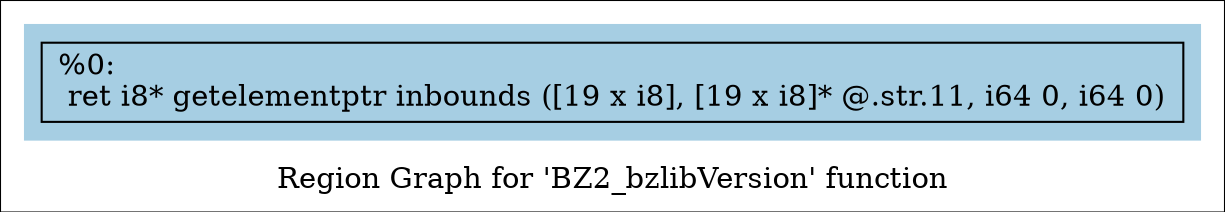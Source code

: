 digraph "Region Graph for 'BZ2_bzlibVersion' function" {
	label="Region Graph for 'BZ2_bzlibVersion' function";

	Node0x2b88c00 [shape=record,label="{%0:\l  ret i8* getelementptr inbounds ([19 x i8], [19 x i8]* @.str.11, i64 0, i64 0)\l}"];
	colorscheme = "paired12"
        subgraph cluster_0x2b8aa50 {
          label = "";
          style = filled;
          color = 1
          Node0x2b88c00;
        }
}
